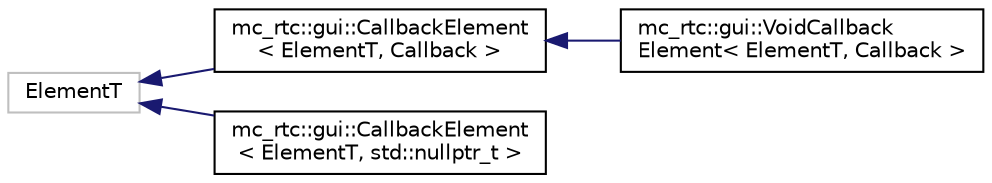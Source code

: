 digraph "Graphical Class Hierarchy"
{
 // INTERACTIVE_SVG=YES
 // LATEX_PDF_SIZE
  edge [fontname="Helvetica",fontsize="10",labelfontname="Helvetica",labelfontsize="10"];
  node [fontname="Helvetica",fontsize="10",shape=record];
  rankdir="LR";
  Node377 [label="ElementT",height=0.2,width=0.4,color="grey75", fillcolor="white", style="filled",tooltip=" "];
  Node377 -> Node0 [dir="back",color="midnightblue",fontsize="10",style="solid",fontname="Helvetica"];
  Node0 [label="mc_rtc::gui::CallbackElement\l\< ElementT, Callback \>",height=0.2,width=0.4,color="black", fillcolor="white", style="filled",URL="$structmc__rtc_1_1gui_1_1CallbackElement.html",tooltip=" "];
  Node0 -> Node1 [dir="back",color="midnightblue",fontsize="10",style="solid",fontname="Helvetica"];
  Node1 [label="mc_rtc::gui::VoidCallback\lElement\< ElementT, Callback \>",height=0.2,width=0.4,color="black", fillcolor="white", style="filled",URL="$structmc__rtc_1_1gui_1_1VoidCallbackElement.html",tooltip=" "];
  Node377 -> Node380 [dir="back",color="midnightblue",fontsize="10",style="solid",fontname="Helvetica"];
  Node380 [label="mc_rtc::gui::CallbackElement\l\< ElementT, std::nullptr_t \>",height=0.2,width=0.4,color="black", fillcolor="white", style="filled",URL="$structmc__rtc_1_1gui_1_1CallbackElement_3_01ElementT_00_01std_1_1nullptr__t_01_4.html",tooltip=" "];
}
